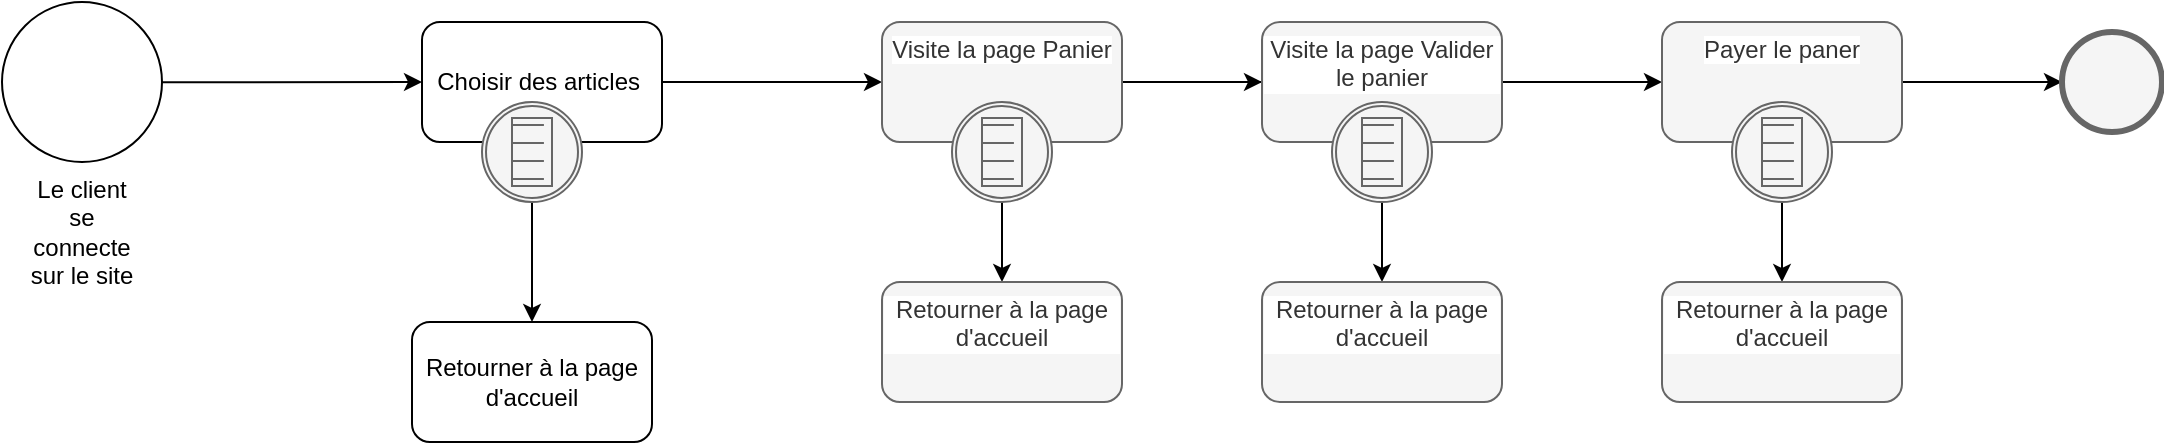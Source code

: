 <mxfile>
    <diagram id="-hbC27CaAW5a0A-pN2iS" name="Page-1">
        <mxGraphModel dx="1183" dy="511" grid="1" gridSize="10" guides="1" tooltips="1" connect="1" arrows="1" fold="1" page="1" pageScale="1" pageWidth="850" pageHeight="1100" math="0" shadow="0">
            <root>
                <mxCell id="0"/>
                <mxCell id="1" parent="0"/>
                <mxCell id="5" style="edgeStyle=none;html=1;entryX=0;entryY=0.5;entryDx=0;entryDy=0;" edge="1" parent="1" source="2" target="4">
                    <mxGeometry relative="1" as="geometry"/>
                </mxCell>
                <mxCell id="2" value="" style="ellipse;whiteSpace=wrap;html=1;aspect=fixed;" vertex="1" parent="1">
                    <mxGeometry x="10" y="780" width="80" height="80" as="geometry"/>
                </mxCell>
                <mxCell id="3" value="Le client se connecte sur le site" style="text;html=1;strokeColor=none;fillColor=none;align=center;verticalAlign=middle;whiteSpace=wrap;rounded=0;" vertex="1" parent="1">
                    <mxGeometry x="20" y="880" width="60" height="30" as="geometry"/>
                </mxCell>
                <mxCell id="28" style="edgeStyle=none;html=1;exitX=1;exitY=0.5;exitDx=0;exitDy=0;entryX=0;entryY=0.5;entryDx=0;entryDy=0;" edge="1" parent="1" source="4" target="18">
                    <mxGeometry relative="1" as="geometry"/>
                </mxCell>
                <mxCell id="4" value="Choisir des articles&amp;nbsp;" style="rounded=1;whiteSpace=wrap;html=1;" vertex="1" parent="1">
                    <mxGeometry x="220" y="790" width="120" height="60" as="geometry"/>
                </mxCell>
                <mxCell id="10" style="edgeStyle=none;html=1;" edge="1" parent="1" source="8" target="9">
                    <mxGeometry relative="1" as="geometry"/>
                </mxCell>
                <mxCell id="8" value="" style="points=[[0.145,0.145,0],[0.5,0,0],[0.855,0.145,0],[1,0.5,0],[0.855,0.855,0],[0.5,1,0],[0.145,0.855,0],[0,0.5,0]];shape=mxgraph.bpmn.event;html=1;verticalLabelPosition=bottom;labelBackgroundColor=#ffffff;verticalAlign=top;align=center;perimeter=ellipsePerimeter;outlineConnect=0;aspect=fixed;outline=boundInt;symbol=conditional;fillColor=#f5f5f5;fontColor=#333333;strokeColor=#666666;" vertex="1" parent="1">
                    <mxGeometry x="250" y="830" width="50" height="50" as="geometry"/>
                </mxCell>
                <mxCell id="9" value="Retourner à la page d'accueil" style="rounded=1;whiteSpace=wrap;html=1;" vertex="1" parent="1">
                    <mxGeometry x="215" y="940" width="120" height="60" as="geometry"/>
                </mxCell>
                <mxCell id="11" value="" style="edgeStyle=none;html=1;strokeColor=#000000;entryX=0;entryY=0.5;entryDx=0;entryDy=0;entryPerimeter=0;" edge="1" parent="1" source="16" target="12">
                    <mxGeometry relative="1" as="geometry">
                        <mxPoint x="1050" y="920" as="targetPoint"/>
                        <mxPoint x="1050" y="820" as="sourcePoint"/>
                    </mxGeometry>
                </mxCell>
                <mxCell id="12" value="" style="points=[[0.145,0.145,0],[0.5,0,0],[0.855,0.145,0],[1,0.5,0],[0.855,0.855,0],[0.5,1,0],[0.145,0.855,0],[0,0.5,0]];shape=mxgraph.bpmn.event;html=1;verticalLabelPosition=bottom;labelBackgroundColor=#ffffff;verticalAlign=top;align=center;perimeter=ellipsePerimeter;outlineConnect=0;aspect=fixed;outline=end;symbol=terminate2;fillColor=#f5f5f5;fontColor=#333333;strokeColor=#666666;" vertex="1" parent="1">
                    <mxGeometry x="1040" y="795" width="50" height="50" as="geometry"/>
                </mxCell>
                <mxCell id="13" value="" style="edgeStyle=none;html=1;" edge="1" parent="1">
                    <mxGeometry relative="1" as="geometry">
                        <mxPoint x="570" y="820" as="sourcePoint"/>
                        <mxPoint x="650" y="820" as="targetPoint"/>
                    </mxGeometry>
                </mxCell>
                <mxCell id="14" style="edgeStyle=none;html=1;exitX=1;exitY=0.5;exitDx=0;exitDy=0;strokeColor=#000000;entryX=0;entryY=0.5;entryDx=0;entryDy=0;" edge="1" parent="1" target="17">
                    <mxGeometry relative="1" as="geometry">
                        <mxPoint x="570" y="820" as="sourcePoint"/>
                        <mxPoint x="660" y="820" as="targetPoint"/>
                    </mxGeometry>
                </mxCell>
                <mxCell id="15" value="" style="edgeStyle=none;html=1;strokeColor=#000000;exitX=1;exitY=0.5;exitDx=0;exitDy=0;" edge="1" parent="1" source="17" target="16">
                    <mxGeometry relative="1" as="geometry">
                        <mxPoint x="770" y="820" as="sourcePoint"/>
                    </mxGeometry>
                </mxCell>
                <mxCell id="16" value="Payer le paner" style="rounded=1;whiteSpace=wrap;html=1;verticalAlign=top;fillColor=#f5f5f5;strokeColor=#666666;fontColor=#333333;labelBackgroundColor=#ffffff;" vertex="1" parent="1">
                    <mxGeometry x="840" y="790" width="120" height="60" as="geometry"/>
                </mxCell>
                <mxCell id="17" value="Visite la page Valider le panier" style="rounded=1;whiteSpace=wrap;html=1;verticalAlign=top;fillColor=#f5f5f5;strokeColor=#666666;fontColor=#333333;labelBackgroundColor=#ffffff;" vertex="1" parent="1">
                    <mxGeometry x="640" y="790" width="120" height="60" as="geometry"/>
                </mxCell>
                <mxCell id="18" value="Visite la page Panier" style="rounded=1;whiteSpace=wrap;html=1;verticalAlign=top;fillColor=#f5f5f5;strokeColor=#666666;fontColor=#333333;labelBackgroundColor=#ffffff;" vertex="1" parent="1">
                    <mxGeometry x="450" y="790" width="120" height="60" as="geometry"/>
                </mxCell>
                <mxCell id="19" style="edgeStyle=none;html=1;exitX=0.5;exitY=1;exitDx=0;exitDy=0;exitPerimeter=0;entryX=0.5;entryY=0;entryDx=0;entryDy=0;strokeColor=#000000;" edge="1" parent="1" source="21" target="20">
                    <mxGeometry relative="1" as="geometry">
                        <mxPoint x="510.0" y="880.0" as="sourcePoint"/>
                    </mxGeometry>
                </mxCell>
                <mxCell id="20" value="Retourner à la page d'accueil" style="rounded=1;whiteSpace=wrap;html=1;verticalAlign=top;fillColor=#f5f5f5;strokeColor=#666666;fontColor=#333333;labelBackgroundColor=#ffffff;" vertex="1" parent="1">
                    <mxGeometry x="450" y="920" width="120" height="60" as="geometry"/>
                </mxCell>
                <mxCell id="21" value="" style="points=[[0.145,0.145,0],[0.5,0,0],[0.855,0.145,0],[1,0.5,0],[0.855,0.855,0],[0.5,1,0],[0.145,0.855,0],[0,0.5,0]];shape=mxgraph.bpmn.event;html=1;verticalLabelPosition=bottom;labelBackgroundColor=#ffffff;verticalAlign=top;align=center;perimeter=ellipsePerimeter;outlineConnect=0;aspect=fixed;outline=boundInt;symbol=conditional;fillColor=#f5f5f5;fontColor=#333333;strokeColor=#666666;" vertex="1" parent="1">
                    <mxGeometry x="485" y="830" width="50" height="50" as="geometry"/>
                </mxCell>
                <mxCell id="22" style="edgeStyle=none;html=1;exitX=0.5;exitY=1;exitDx=0;exitDy=0;exitPerimeter=0;entryX=0.5;entryY=0;entryDx=0;entryDy=0;strokeColor=#000000;" edge="1" parent="1" source="24" target="23">
                    <mxGeometry relative="1" as="geometry">
                        <mxPoint x="700.0" y="880.0" as="sourcePoint"/>
                    </mxGeometry>
                </mxCell>
                <mxCell id="23" value="Retourner à la page d'accueil" style="rounded=1;whiteSpace=wrap;html=1;verticalAlign=top;fillColor=#f5f5f5;strokeColor=#666666;fontColor=#333333;labelBackgroundColor=#ffffff;" vertex="1" parent="1">
                    <mxGeometry x="640" y="920" width="120" height="60" as="geometry"/>
                </mxCell>
                <mxCell id="24" value="" style="points=[[0.145,0.145,0],[0.5,0,0],[0.855,0.145,0],[1,0.5,0],[0.855,0.855,0],[0.5,1,0],[0.145,0.855,0],[0,0.5,0]];shape=mxgraph.bpmn.event;html=1;verticalLabelPosition=bottom;labelBackgroundColor=#ffffff;verticalAlign=top;align=center;perimeter=ellipsePerimeter;outlineConnect=0;aspect=fixed;outline=boundInt;symbol=conditional;fillColor=#f5f5f5;fontColor=#333333;strokeColor=#666666;" vertex="1" parent="1">
                    <mxGeometry x="675" y="830" width="50" height="50" as="geometry"/>
                </mxCell>
                <mxCell id="25" style="edgeStyle=none;html=1;exitX=0.5;exitY=1;exitDx=0;exitDy=0;exitPerimeter=0;entryX=0.5;entryY=0;entryDx=0;entryDy=0;strokeColor=#000000;" edge="1" parent="1" source="27" target="26">
                    <mxGeometry relative="1" as="geometry">
                        <mxPoint x="900.0" y="880.0" as="sourcePoint"/>
                    </mxGeometry>
                </mxCell>
                <mxCell id="26" value="Retourner à la page d'accueil" style="rounded=1;whiteSpace=wrap;html=1;verticalAlign=top;fillColor=#f5f5f5;strokeColor=#666666;fontColor=#333333;labelBackgroundColor=#ffffff;" vertex="1" parent="1">
                    <mxGeometry x="840" y="920" width="120" height="60" as="geometry"/>
                </mxCell>
                <mxCell id="27" value="" style="points=[[0.145,0.145,0],[0.5,0,0],[0.855,0.145,0],[1,0.5,0],[0.855,0.855,0],[0.5,1,0],[0.145,0.855,0],[0,0.5,0]];shape=mxgraph.bpmn.event;html=1;verticalLabelPosition=bottom;labelBackgroundColor=#ffffff;verticalAlign=top;align=center;perimeter=ellipsePerimeter;outlineConnect=0;aspect=fixed;outline=boundInt;symbol=conditional;fillColor=#f5f5f5;fontColor=#333333;strokeColor=#666666;" vertex="1" parent="1">
                    <mxGeometry x="875" y="830" width="50" height="50" as="geometry"/>
                </mxCell>
            </root>
        </mxGraphModel>
    </diagram>
</mxfile>